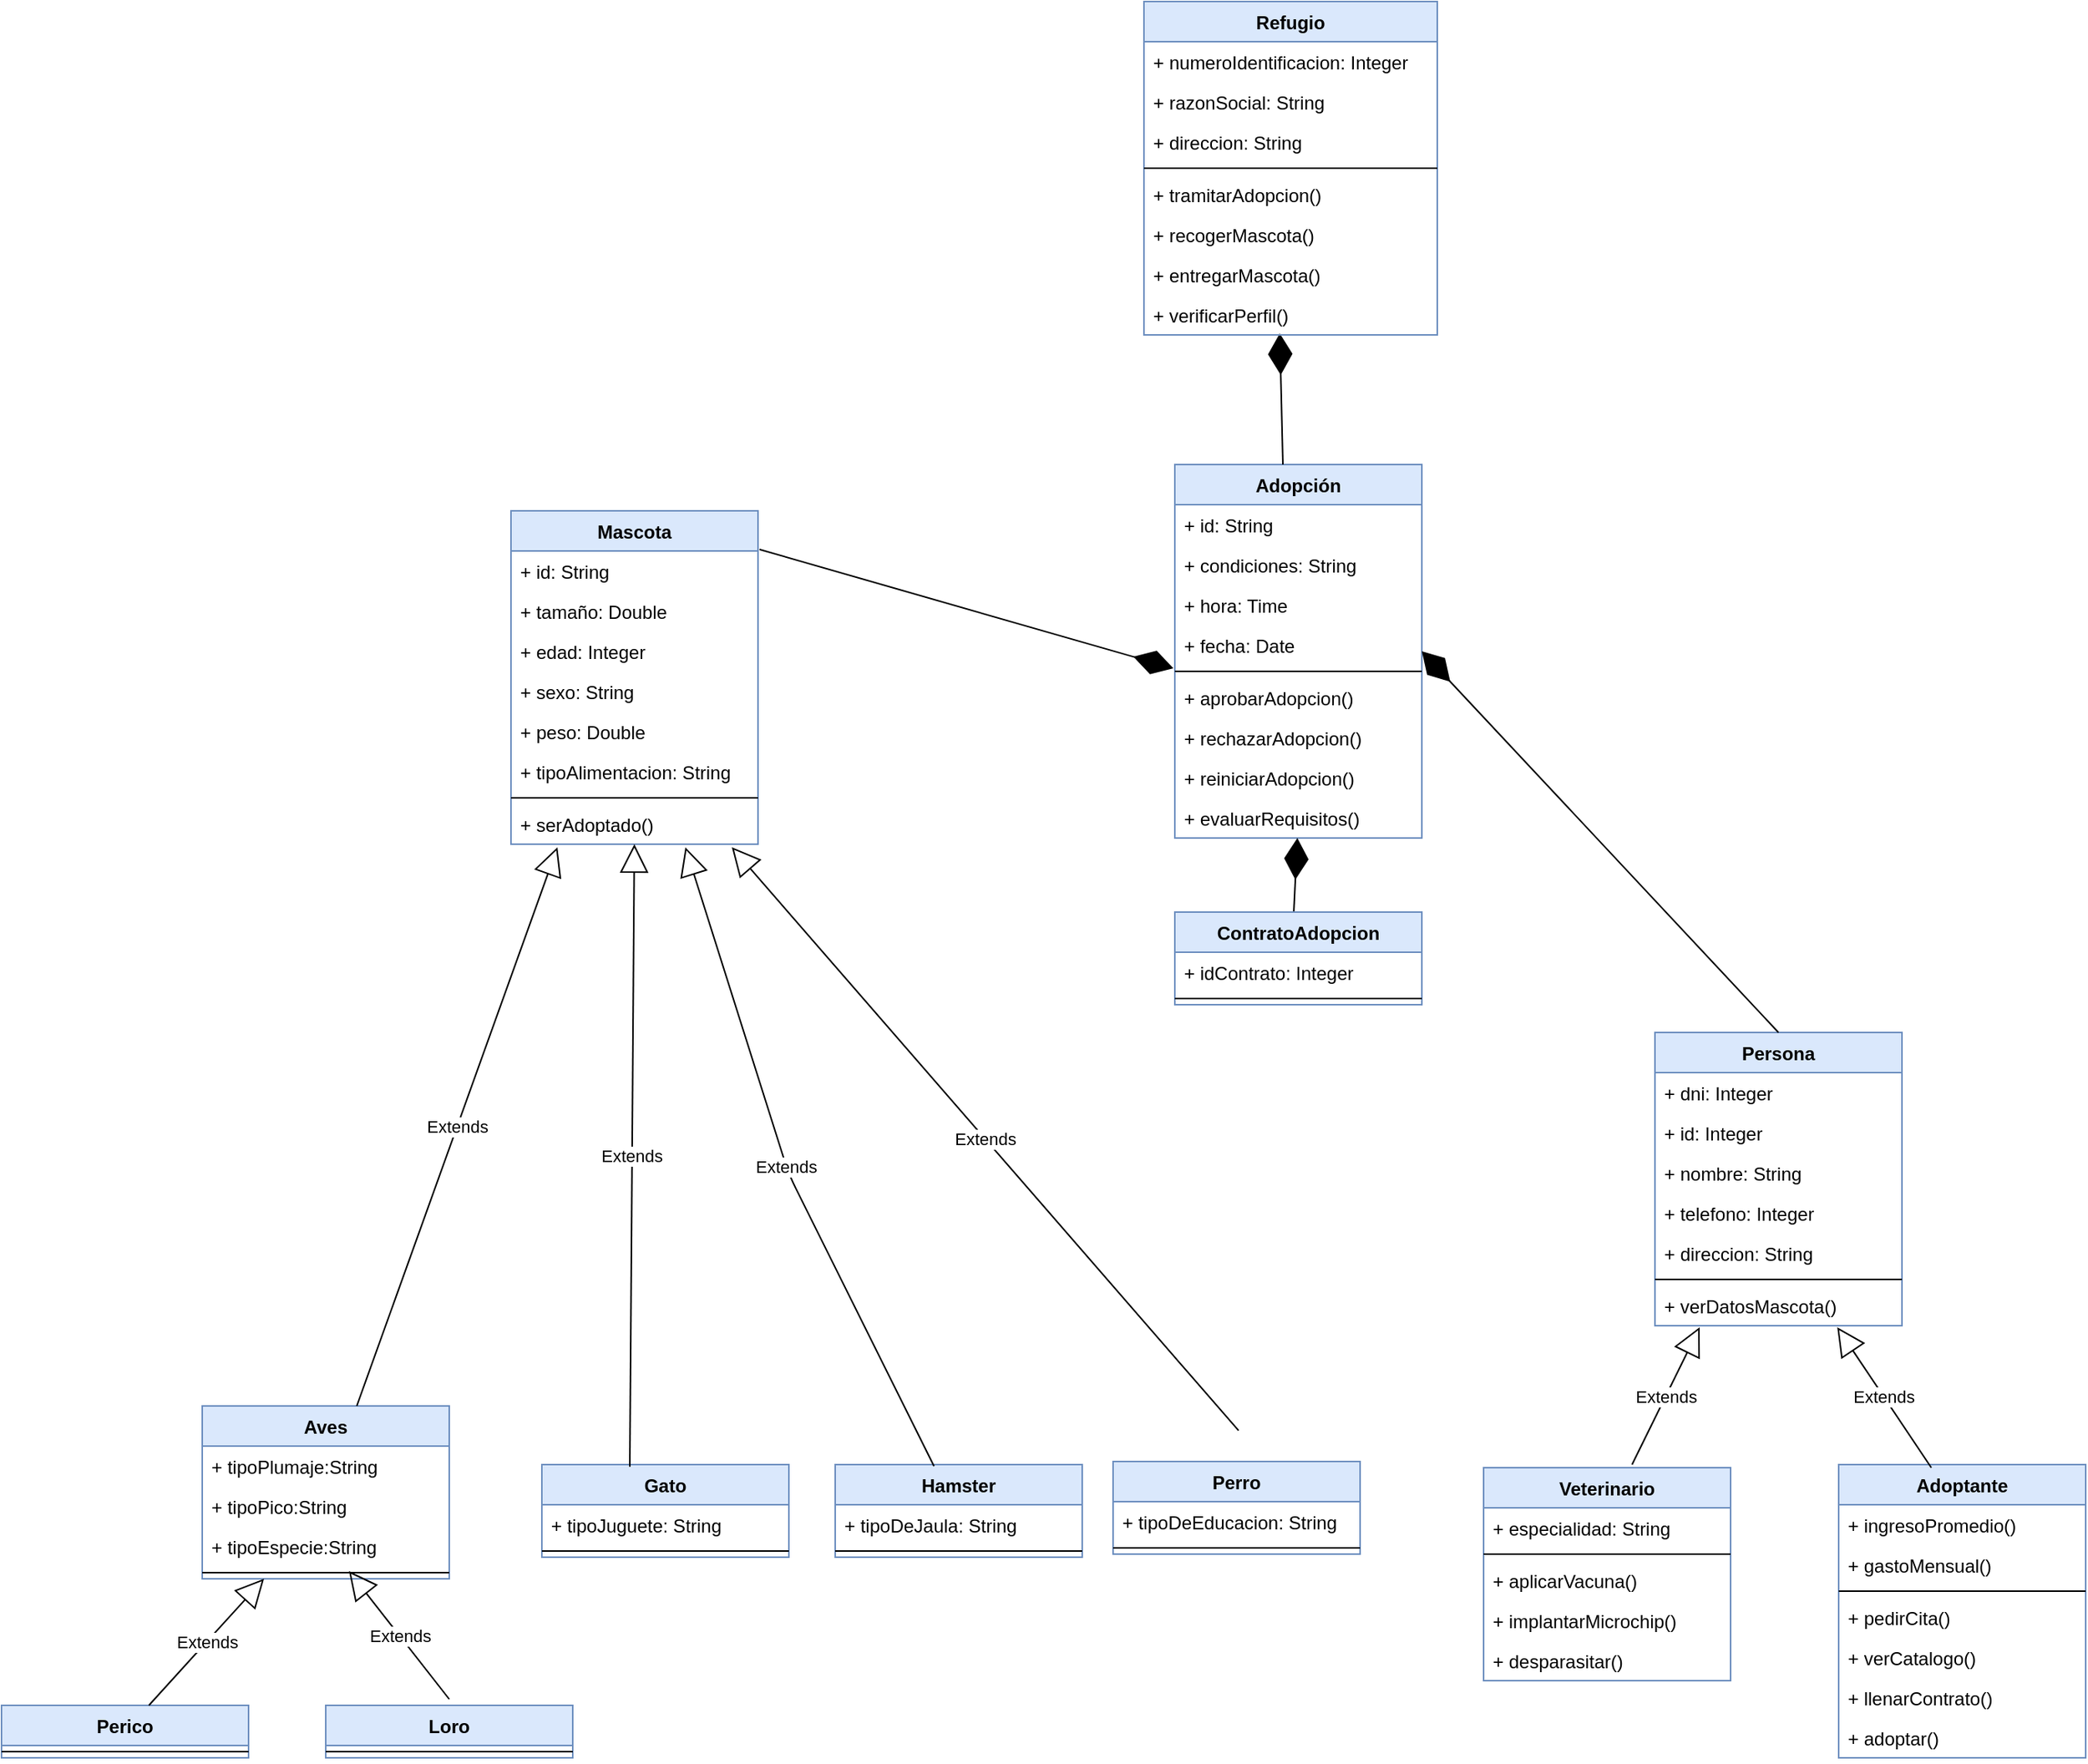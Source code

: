 <mxfile version="14.6.5" type="github">
  <diagram id="C5RBs43oDa-KdzZeNtuy" name="Page-1">
    <mxGraphModel dx="782" dy="1545" grid="1" gridSize="10" guides="1" tooltips="1" connect="1" arrows="1" fold="1" page="1" pageScale="1" pageWidth="827" pageHeight="1169" math="0" shadow="0">
      <root>
        <mxCell id="WIyWlLk6GJQsqaUBKTNV-0" />
        <mxCell id="WIyWlLk6GJQsqaUBKTNV-1" parent="WIyWlLk6GJQsqaUBKTNV-0" />
        <mxCell id="YfHLVodt3f4E6ayQyfSz-4" value="Mascota" style="swimlane;fontStyle=1;align=center;verticalAlign=top;childLayout=stackLayout;horizontal=1;startSize=26;horizontalStack=0;resizeParent=1;resizeParentMax=0;resizeLast=0;collapsible=1;marginBottom=0;fillColor=#dae8fc;strokeColor=#6c8ebf;" vertex="1" parent="WIyWlLk6GJQsqaUBKTNV-1">
          <mxGeometry x="340" y="-410" width="160" height="216" as="geometry" />
        </mxCell>
        <mxCell id="YfHLVodt3f4E6ayQyfSz-5" value="+ id: String" style="text;strokeColor=none;fillColor=none;align=left;verticalAlign=top;spacingLeft=4;spacingRight=4;overflow=hidden;rotatable=0;points=[[0,0.5],[1,0.5]];portConstraint=eastwest;" vertex="1" parent="YfHLVodt3f4E6ayQyfSz-4">
          <mxGeometry y="26" width="160" height="26" as="geometry" />
        </mxCell>
        <mxCell id="YfHLVodt3f4E6ayQyfSz-75" value="+ tamaño: Double" style="text;strokeColor=none;fillColor=none;align=left;verticalAlign=top;spacingLeft=4;spacingRight=4;overflow=hidden;rotatable=0;points=[[0,0.5],[1,0.5]];portConstraint=eastwest;" vertex="1" parent="YfHLVodt3f4E6ayQyfSz-4">
          <mxGeometry y="52" width="160" height="26" as="geometry" />
        </mxCell>
        <mxCell id="YfHLVodt3f4E6ayQyfSz-76" value="+ edad: Integer" style="text;strokeColor=none;fillColor=none;align=left;verticalAlign=top;spacingLeft=4;spacingRight=4;overflow=hidden;rotatable=0;points=[[0,0.5],[1,0.5]];portConstraint=eastwest;" vertex="1" parent="YfHLVodt3f4E6ayQyfSz-4">
          <mxGeometry y="78" width="160" height="26" as="geometry" />
        </mxCell>
        <mxCell id="YfHLVodt3f4E6ayQyfSz-77" value="+ sexo: String" style="text;strokeColor=none;fillColor=none;align=left;verticalAlign=top;spacingLeft=4;spacingRight=4;overflow=hidden;rotatable=0;points=[[0,0.5],[1,0.5]];portConstraint=eastwest;" vertex="1" parent="YfHLVodt3f4E6ayQyfSz-4">
          <mxGeometry y="104" width="160" height="26" as="geometry" />
        </mxCell>
        <mxCell id="YfHLVodt3f4E6ayQyfSz-78" value="+ peso: Double" style="text;strokeColor=none;fillColor=none;align=left;verticalAlign=top;spacingLeft=4;spacingRight=4;overflow=hidden;rotatable=0;points=[[0,0.5],[1,0.5]];portConstraint=eastwest;" vertex="1" parent="YfHLVodt3f4E6ayQyfSz-4">
          <mxGeometry y="130" width="160" height="26" as="geometry" />
        </mxCell>
        <mxCell id="YfHLVodt3f4E6ayQyfSz-106" value="+ tipoAlimentacion: String" style="text;strokeColor=none;fillColor=none;align=left;verticalAlign=top;spacingLeft=4;spacingRight=4;overflow=hidden;rotatable=0;points=[[0,0.5],[1,0.5]];portConstraint=eastwest;" vertex="1" parent="YfHLVodt3f4E6ayQyfSz-4">
          <mxGeometry y="156" width="160" height="26" as="geometry" />
        </mxCell>
        <mxCell id="YfHLVodt3f4E6ayQyfSz-6" value="" style="line;strokeWidth=1;fillColor=none;align=left;verticalAlign=middle;spacingTop=-1;spacingLeft=3;spacingRight=3;rotatable=0;labelPosition=right;points=[];portConstraint=eastwest;" vertex="1" parent="YfHLVodt3f4E6ayQyfSz-4">
          <mxGeometry y="182" width="160" height="8" as="geometry" />
        </mxCell>
        <mxCell id="YfHLVodt3f4E6ayQyfSz-7" value="+ serAdoptado()" style="text;strokeColor=none;fillColor=none;align=left;verticalAlign=top;spacingLeft=4;spacingRight=4;overflow=hidden;rotatable=0;points=[[0,0.5],[1,0.5]];portConstraint=eastwest;" vertex="1" parent="YfHLVodt3f4E6ayQyfSz-4">
          <mxGeometry y="190" width="160" height="26" as="geometry" />
        </mxCell>
        <mxCell id="YfHLVodt3f4E6ayQyfSz-8" value="Perico" style="swimlane;fontStyle=1;align=center;verticalAlign=top;childLayout=stackLayout;horizontal=1;startSize=26;horizontalStack=0;resizeParent=1;resizeParentMax=0;resizeLast=0;collapsible=1;marginBottom=0;fillColor=#dae8fc;strokeColor=#6c8ebf;" vertex="1" parent="WIyWlLk6GJQsqaUBKTNV-1">
          <mxGeometry x="10" y="364" width="160" height="34" as="geometry" />
        </mxCell>
        <mxCell id="YfHLVodt3f4E6ayQyfSz-10" value="" style="line;strokeWidth=1;fillColor=none;align=left;verticalAlign=middle;spacingTop=-1;spacingLeft=3;spacingRight=3;rotatable=0;labelPosition=right;points=[];portConstraint=eastwest;" vertex="1" parent="YfHLVodt3f4E6ayQyfSz-8">
          <mxGeometry y="26" width="160" height="8" as="geometry" />
        </mxCell>
        <mxCell id="YfHLVodt3f4E6ayQyfSz-12" value="Loro" style="swimlane;fontStyle=1;align=center;verticalAlign=top;childLayout=stackLayout;horizontal=1;startSize=26;horizontalStack=0;resizeParent=1;resizeParentMax=0;resizeLast=0;collapsible=1;marginBottom=0;fillColor=#dae8fc;strokeColor=#6c8ebf;" vertex="1" parent="WIyWlLk6GJQsqaUBKTNV-1">
          <mxGeometry x="220" y="364" width="160" height="34" as="geometry" />
        </mxCell>
        <mxCell id="YfHLVodt3f4E6ayQyfSz-14" value="" style="line;strokeWidth=1;fillColor=none;align=left;verticalAlign=middle;spacingTop=-1;spacingLeft=3;spacingRight=3;rotatable=0;labelPosition=right;points=[];portConstraint=eastwest;" vertex="1" parent="YfHLVodt3f4E6ayQyfSz-12">
          <mxGeometry y="26" width="160" height="8" as="geometry" />
        </mxCell>
        <mxCell id="YfHLVodt3f4E6ayQyfSz-16" value="Gato" style="swimlane;fontStyle=1;align=center;verticalAlign=top;childLayout=stackLayout;horizontal=1;startSize=26;horizontalStack=0;resizeParent=1;resizeParentMax=0;resizeLast=0;collapsible=1;marginBottom=0;fillColor=#dae8fc;strokeColor=#6c8ebf;" vertex="1" parent="WIyWlLk6GJQsqaUBKTNV-1">
          <mxGeometry x="360" y="208" width="160" height="60" as="geometry" />
        </mxCell>
        <mxCell id="YfHLVodt3f4E6ayQyfSz-17" value="+ tipoJuguete: String" style="text;strokeColor=none;fillColor=none;align=left;verticalAlign=top;spacingLeft=4;spacingRight=4;overflow=hidden;rotatable=0;points=[[0,0.5],[1,0.5]];portConstraint=eastwest;" vertex="1" parent="YfHLVodt3f4E6ayQyfSz-16">
          <mxGeometry y="26" width="160" height="26" as="geometry" />
        </mxCell>
        <mxCell id="YfHLVodt3f4E6ayQyfSz-18" value="" style="line;strokeWidth=1;fillColor=none;align=left;verticalAlign=middle;spacingTop=-1;spacingLeft=3;spacingRight=3;rotatable=0;labelPosition=right;points=[];portConstraint=eastwest;" vertex="1" parent="YfHLVodt3f4E6ayQyfSz-16">
          <mxGeometry y="52" width="160" height="8" as="geometry" />
        </mxCell>
        <mxCell id="YfHLVodt3f4E6ayQyfSz-20" value="Hamster" style="swimlane;fontStyle=1;align=center;verticalAlign=top;childLayout=stackLayout;horizontal=1;startSize=26;horizontalStack=0;resizeParent=1;resizeParentMax=0;resizeLast=0;collapsible=1;marginBottom=0;fillColor=#dae8fc;strokeColor=#6c8ebf;" vertex="1" parent="WIyWlLk6GJQsqaUBKTNV-1">
          <mxGeometry x="550" y="208" width="160" height="60" as="geometry" />
        </mxCell>
        <mxCell id="YfHLVodt3f4E6ayQyfSz-21" value="+ tipoDeJaula: String&#xa;" style="text;strokeColor=none;fillColor=none;align=left;verticalAlign=top;spacingLeft=4;spacingRight=4;overflow=hidden;rotatable=0;points=[[0,0.5],[1,0.5]];portConstraint=eastwest;" vertex="1" parent="YfHLVodt3f4E6ayQyfSz-20">
          <mxGeometry y="26" width="160" height="26" as="geometry" />
        </mxCell>
        <mxCell id="YfHLVodt3f4E6ayQyfSz-22" value="" style="line;strokeWidth=1;fillColor=none;align=left;verticalAlign=middle;spacingTop=-1;spacingLeft=3;spacingRight=3;rotatable=0;labelPosition=right;points=[];portConstraint=eastwest;" vertex="1" parent="YfHLVodt3f4E6ayQyfSz-20">
          <mxGeometry y="52" width="160" height="8" as="geometry" />
        </mxCell>
        <mxCell id="YfHLVodt3f4E6ayQyfSz-24" value="Perro" style="swimlane;fontStyle=1;align=center;verticalAlign=top;childLayout=stackLayout;horizontal=1;startSize=26;horizontalStack=0;resizeParent=1;resizeParentMax=0;resizeLast=0;collapsible=1;marginBottom=0;fillColor=#dae8fc;strokeColor=#6c8ebf;" vertex="1" parent="WIyWlLk6GJQsqaUBKTNV-1">
          <mxGeometry x="730" y="206" width="160" height="60" as="geometry" />
        </mxCell>
        <mxCell id="YfHLVodt3f4E6ayQyfSz-25" value="+ tipoDeEducacion: String" style="text;strokeColor=none;fillColor=none;align=left;verticalAlign=top;spacingLeft=4;spacingRight=4;overflow=hidden;rotatable=0;points=[[0,0.5],[1,0.5]];portConstraint=eastwest;" vertex="1" parent="YfHLVodt3f4E6ayQyfSz-24">
          <mxGeometry y="26" width="160" height="26" as="geometry" />
        </mxCell>
        <mxCell id="YfHLVodt3f4E6ayQyfSz-26" value="" style="line;strokeWidth=1;fillColor=none;align=left;verticalAlign=middle;spacingTop=-1;spacingLeft=3;spacingRight=3;rotatable=0;labelPosition=right;points=[];portConstraint=eastwest;" vertex="1" parent="YfHLVodt3f4E6ayQyfSz-24">
          <mxGeometry y="52" width="160" height="8" as="geometry" />
        </mxCell>
        <mxCell id="YfHLVodt3f4E6ayQyfSz-30" value="Extends" style="endArrow=block;endSize=16;endFill=0;html=1;exitX=0.356;exitY=0.023;exitDx=0;exitDy=0;exitPerimeter=0;" edge="1" parent="WIyWlLk6GJQsqaUBKTNV-1" source="YfHLVodt3f4E6ayQyfSz-16" target="YfHLVodt3f4E6ayQyfSz-7">
          <mxGeometry width="160" relative="1" as="geometry">
            <mxPoint x="414" y="200" as="sourcePoint" />
            <mxPoint x="392.96" y="-165.01" as="targetPoint" />
          </mxGeometry>
        </mxCell>
        <mxCell id="YfHLVodt3f4E6ayQyfSz-31" value="Extends" style="endArrow=block;endSize=16;endFill=0;html=1;exitX=0.4;exitY=0.017;exitDx=0;exitDy=0;exitPerimeter=0;entryX=0.706;entryY=1.077;entryDx=0;entryDy=0;entryPerimeter=0;" edge="1" parent="WIyWlLk6GJQsqaUBKTNV-1" source="YfHLVodt3f4E6ayQyfSz-20" target="YfHLVodt3f4E6ayQyfSz-7">
          <mxGeometry width="160" relative="1" as="geometry">
            <mxPoint x="592.6" y="191.998" as="sourcePoint" />
            <mxPoint x="440" y="-140" as="targetPoint" />
            <Array as="points">
              <mxPoint x="520" y="20" />
            </Array>
          </mxGeometry>
        </mxCell>
        <mxCell id="YfHLVodt3f4E6ayQyfSz-32" value="Extends" style="endArrow=block;endSize=16;endFill=0;html=1;exitX=0.356;exitY=0.023;exitDx=0;exitDy=0;exitPerimeter=0;entryX=0.894;entryY=1.077;entryDx=0;entryDy=0;entryPerimeter=0;" edge="1" parent="WIyWlLk6GJQsqaUBKTNV-1" target="YfHLVodt3f4E6ayQyfSz-7">
          <mxGeometry width="160" relative="1" as="geometry">
            <mxPoint x="811.3" y="185.978" as="sourcePoint" />
            <mxPoint x="491.04" y="-165.998" as="targetPoint" />
          </mxGeometry>
        </mxCell>
        <mxCell id="YfHLVodt3f4E6ayQyfSz-33" value="Persona" style="swimlane;fontStyle=1;align=center;verticalAlign=top;childLayout=stackLayout;horizontal=1;startSize=26;horizontalStack=0;resizeParent=1;resizeParentMax=0;resizeLast=0;collapsible=1;marginBottom=0;fillColor=#dae8fc;strokeColor=#6c8ebf;" vertex="1" parent="WIyWlLk6GJQsqaUBKTNV-1">
          <mxGeometry x="1081" y="-72" width="160" height="190" as="geometry" />
        </mxCell>
        <mxCell id="YfHLVodt3f4E6ayQyfSz-34" value="+ dni: Integer" style="text;strokeColor=none;fillColor=none;align=left;verticalAlign=top;spacingLeft=4;spacingRight=4;overflow=hidden;rotatable=0;points=[[0,0.5],[1,0.5]];portConstraint=eastwest;" vertex="1" parent="YfHLVodt3f4E6ayQyfSz-33">
          <mxGeometry y="26" width="160" height="26" as="geometry" />
        </mxCell>
        <mxCell id="YfHLVodt3f4E6ayQyfSz-82" value="+ id: Integer" style="text;strokeColor=none;fillColor=none;align=left;verticalAlign=top;spacingLeft=4;spacingRight=4;overflow=hidden;rotatable=0;points=[[0,0.5],[1,0.5]];portConstraint=eastwest;" vertex="1" parent="YfHLVodt3f4E6ayQyfSz-33">
          <mxGeometry y="52" width="160" height="26" as="geometry" />
        </mxCell>
        <mxCell id="YfHLVodt3f4E6ayQyfSz-83" value="+ nombre: String" style="text;strokeColor=none;fillColor=none;align=left;verticalAlign=top;spacingLeft=4;spacingRight=4;overflow=hidden;rotatable=0;points=[[0,0.5],[1,0.5]];portConstraint=eastwest;" vertex="1" parent="YfHLVodt3f4E6ayQyfSz-33">
          <mxGeometry y="78" width="160" height="26" as="geometry" />
        </mxCell>
        <mxCell id="YfHLVodt3f4E6ayQyfSz-84" value="+ telefono: Integer" style="text;strokeColor=none;fillColor=none;align=left;verticalAlign=top;spacingLeft=4;spacingRight=4;overflow=hidden;rotatable=0;points=[[0,0.5],[1,0.5]];portConstraint=eastwest;" vertex="1" parent="YfHLVodt3f4E6ayQyfSz-33">
          <mxGeometry y="104" width="160" height="26" as="geometry" />
        </mxCell>
        <mxCell id="YfHLVodt3f4E6ayQyfSz-85" value="+ direccion: String" style="text;strokeColor=none;fillColor=none;align=left;verticalAlign=top;spacingLeft=4;spacingRight=4;overflow=hidden;rotatable=0;points=[[0,0.5],[1,0.5]];portConstraint=eastwest;" vertex="1" parent="YfHLVodt3f4E6ayQyfSz-33">
          <mxGeometry y="130" width="160" height="26" as="geometry" />
        </mxCell>
        <mxCell id="YfHLVodt3f4E6ayQyfSz-35" value="" style="line;strokeWidth=1;fillColor=none;align=left;verticalAlign=middle;spacingTop=-1;spacingLeft=3;spacingRight=3;rotatable=0;labelPosition=right;points=[];portConstraint=eastwest;" vertex="1" parent="YfHLVodt3f4E6ayQyfSz-33">
          <mxGeometry y="156" width="160" height="8" as="geometry" />
        </mxCell>
        <mxCell id="YfHLVodt3f4E6ayQyfSz-36" value="+ verDatosMascota()" style="text;strokeColor=none;fillColor=none;align=left;verticalAlign=top;spacingLeft=4;spacingRight=4;overflow=hidden;rotatable=0;points=[[0,0.5],[1,0.5]];portConstraint=eastwest;" vertex="1" parent="YfHLVodt3f4E6ayQyfSz-33">
          <mxGeometry y="164" width="160" height="26" as="geometry" />
        </mxCell>
        <mxCell id="YfHLVodt3f4E6ayQyfSz-37" value="Veterinario" style="swimlane;fontStyle=1;align=center;verticalAlign=top;childLayout=stackLayout;horizontal=1;startSize=26;horizontalStack=0;resizeParent=1;resizeParentMax=0;resizeLast=0;collapsible=1;marginBottom=0;fillColor=#dae8fc;strokeColor=#6c8ebf;" vertex="1" parent="WIyWlLk6GJQsqaUBKTNV-1">
          <mxGeometry x="970" y="210" width="160" height="138" as="geometry" />
        </mxCell>
        <mxCell id="YfHLVodt3f4E6ayQyfSz-38" value="+ especialidad: String" style="text;strokeColor=none;fillColor=none;align=left;verticalAlign=top;spacingLeft=4;spacingRight=4;overflow=hidden;rotatable=0;points=[[0,0.5],[1,0.5]];portConstraint=eastwest;" vertex="1" parent="YfHLVodt3f4E6ayQyfSz-37">
          <mxGeometry y="26" width="160" height="26" as="geometry" />
        </mxCell>
        <mxCell id="YfHLVodt3f4E6ayQyfSz-39" value="" style="line;strokeWidth=1;fillColor=none;align=left;verticalAlign=middle;spacingTop=-1;spacingLeft=3;spacingRight=3;rotatable=0;labelPosition=right;points=[];portConstraint=eastwest;" vertex="1" parent="YfHLVodt3f4E6ayQyfSz-37">
          <mxGeometry y="52" width="160" height="8" as="geometry" />
        </mxCell>
        <mxCell id="YfHLVodt3f4E6ayQyfSz-97" value="+ aplicarVacuna()" style="text;strokeColor=none;fillColor=none;align=left;verticalAlign=top;spacingLeft=4;spacingRight=4;overflow=hidden;rotatable=0;points=[[0,0.5],[1,0.5]];portConstraint=eastwest;" vertex="1" parent="YfHLVodt3f4E6ayQyfSz-37">
          <mxGeometry y="60" width="160" height="26" as="geometry" />
        </mxCell>
        <mxCell id="YfHLVodt3f4E6ayQyfSz-109" value="+ implantarMicrochip()" style="text;strokeColor=none;fillColor=none;align=left;verticalAlign=top;spacingLeft=4;spacingRight=4;overflow=hidden;rotatable=0;points=[[0,0.5],[1,0.5]];portConstraint=eastwest;" vertex="1" parent="YfHLVodt3f4E6ayQyfSz-37">
          <mxGeometry y="86" width="160" height="26" as="geometry" />
        </mxCell>
        <mxCell id="YfHLVodt3f4E6ayQyfSz-40" value="+ desparasitar()" style="text;strokeColor=none;fillColor=none;align=left;verticalAlign=top;spacingLeft=4;spacingRight=4;overflow=hidden;rotatable=0;points=[[0,0.5],[1,0.5]];portConstraint=eastwest;" vertex="1" parent="YfHLVodt3f4E6ayQyfSz-37">
          <mxGeometry y="112" width="160" height="26" as="geometry" />
        </mxCell>
        <mxCell id="YfHLVodt3f4E6ayQyfSz-41" value="Adoptante" style="swimlane;fontStyle=1;align=center;verticalAlign=top;childLayout=stackLayout;horizontal=1;startSize=26;horizontalStack=0;resizeParent=1;resizeParentMax=0;resizeLast=0;collapsible=1;marginBottom=0;fillColor=#dae8fc;strokeColor=#6c8ebf;" vertex="1" parent="WIyWlLk6GJQsqaUBKTNV-1">
          <mxGeometry x="1200" y="208" width="160" height="190" as="geometry" />
        </mxCell>
        <mxCell id="YfHLVodt3f4E6ayQyfSz-42" value="+ ingresoPromedio()" style="text;strokeColor=none;fillColor=none;align=left;verticalAlign=top;spacingLeft=4;spacingRight=4;overflow=hidden;rotatable=0;points=[[0,0.5],[1,0.5]];portConstraint=eastwest;" vertex="1" parent="YfHLVodt3f4E6ayQyfSz-41">
          <mxGeometry y="26" width="160" height="26" as="geometry" />
        </mxCell>
        <mxCell id="YfHLVodt3f4E6ayQyfSz-96" value="+ gastoMensual()" style="text;strokeColor=none;fillColor=none;align=left;verticalAlign=top;spacingLeft=4;spacingRight=4;overflow=hidden;rotatable=0;points=[[0,0.5],[1,0.5]];portConstraint=eastwest;" vertex="1" parent="YfHLVodt3f4E6ayQyfSz-41">
          <mxGeometry y="52" width="160" height="26" as="geometry" />
        </mxCell>
        <mxCell id="YfHLVodt3f4E6ayQyfSz-43" value="" style="line;strokeWidth=1;fillColor=none;align=left;verticalAlign=middle;spacingTop=-1;spacingLeft=3;spacingRight=3;rotatable=0;labelPosition=right;points=[];portConstraint=eastwest;" vertex="1" parent="YfHLVodt3f4E6ayQyfSz-41">
          <mxGeometry y="78" width="160" height="8" as="geometry" />
        </mxCell>
        <mxCell id="YfHLVodt3f4E6ayQyfSz-44" value="+ pedirCita()" style="text;strokeColor=none;fillColor=none;align=left;verticalAlign=top;spacingLeft=4;spacingRight=4;overflow=hidden;rotatable=0;points=[[0,0.5],[1,0.5]];portConstraint=eastwest;" vertex="1" parent="YfHLVodt3f4E6ayQyfSz-41">
          <mxGeometry y="86" width="160" height="26" as="geometry" />
        </mxCell>
        <mxCell id="YfHLVodt3f4E6ayQyfSz-88" value="+ verCatalogo()" style="text;strokeColor=none;fillColor=none;align=left;verticalAlign=top;spacingLeft=4;spacingRight=4;overflow=hidden;rotatable=0;points=[[0,0.5],[1,0.5]];portConstraint=eastwest;" vertex="1" parent="YfHLVodt3f4E6ayQyfSz-41">
          <mxGeometry y="112" width="160" height="26" as="geometry" />
        </mxCell>
        <mxCell id="YfHLVodt3f4E6ayQyfSz-89" value="+ llenarContrato()" style="text;strokeColor=none;fillColor=none;align=left;verticalAlign=top;spacingLeft=4;spacingRight=4;overflow=hidden;rotatable=0;points=[[0,0.5],[1,0.5]];portConstraint=eastwest;" vertex="1" parent="YfHLVodt3f4E6ayQyfSz-41">
          <mxGeometry y="138" width="160" height="26" as="geometry" />
        </mxCell>
        <mxCell id="YfHLVodt3f4E6ayQyfSz-90" value="+ adoptar()" style="text;strokeColor=none;fillColor=none;align=left;verticalAlign=top;spacingLeft=4;spacingRight=4;overflow=hidden;rotatable=0;points=[[0,0.5],[1,0.5]];portConstraint=eastwest;" vertex="1" parent="YfHLVodt3f4E6ayQyfSz-41">
          <mxGeometry y="164" width="160" height="26" as="geometry" />
        </mxCell>
        <mxCell id="YfHLVodt3f4E6ayQyfSz-45" value="Extends" style="endArrow=block;endSize=16;endFill=0;html=1;exitX=0.356;exitY=0.023;exitDx=0;exitDy=0;exitPerimeter=0;entryX=0.181;entryY=1.038;entryDx=0;entryDy=0;entryPerimeter=0;" edge="1" parent="WIyWlLk6GJQsqaUBKTNV-1" target="YfHLVodt3f4E6ayQyfSz-36">
          <mxGeometry width="160" relative="1" as="geometry">
            <mxPoint x="1066.15" y="207.978" as="sourcePoint" />
            <mxPoint x="1090" y="130" as="targetPoint" />
          </mxGeometry>
        </mxCell>
        <mxCell id="YfHLVodt3f4E6ayQyfSz-46" value="Extends" style="endArrow=block;endSize=16;endFill=0;html=1;exitX=0.356;exitY=0.023;exitDx=0;exitDy=0;exitPerimeter=0;entryX=0.738;entryY=1.038;entryDx=0;entryDy=0;entryPerimeter=0;" edge="1" parent="WIyWlLk6GJQsqaUBKTNV-1" target="YfHLVodt3f4E6ayQyfSz-36">
          <mxGeometry width="160" relative="1" as="geometry">
            <mxPoint x="1260.0" y="209.998" as="sourcePoint" />
            <mxPoint x="1283.85" y="132.02" as="targetPoint" />
          </mxGeometry>
        </mxCell>
        <mxCell id="YfHLVodt3f4E6ayQyfSz-47" value="Adopción" style="swimlane;fontStyle=1;align=center;verticalAlign=top;childLayout=stackLayout;horizontal=1;startSize=26;horizontalStack=0;resizeParent=1;resizeParentMax=0;resizeLast=0;collapsible=1;marginBottom=0;fillColor=#dae8fc;strokeColor=#6c8ebf;" vertex="1" parent="WIyWlLk6GJQsqaUBKTNV-1">
          <mxGeometry x="770" y="-440" width="160" height="242" as="geometry" />
        </mxCell>
        <mxCell id="YfHLVodt3f4E6ayQyfSz-62" value="" style="endArrow=diamondThin;endFill=1;endSize=24;html=1;entryX=0.463;entryY=0.962;entryDx=0;entryDy=0;entryPerimeter=0;" edge="1" parent="YfHLVodt3f4E6ayQyfSz-47" target="YfHLVodt3f4E6ayQyfSz-67">
          <mxGeometry width="160" relative="1" as="geometry">
            <mxPoint x="70" as="sourcePoint" />
            <mxPoint x="75" y="-120" as="targetPoint" />
          </mxGeometry>
        </mxCell>
        <mxCell id="YfHLVodt3f4E6ayQyfSz-52" value="+ id: String" style="text;strokeColor=none;fillColor=none;align=left;verticalAlign=top;spacingLeft=4;spacingRight=4;overflow=hidden;rotatable=0;points=[[0,0.5],[1,0.5]];portConstraint=eastwest;" vertex="1" parent="YfHLVodt3f4E6ayQyfSz-47">
          <mxGeometry y="26" width="160" height="26" as="geometry" />
        </mxCell>
        <mxCell id="YfHLVodt3f4E6ayQyfSz-73" value="+ condiciones: String" style="text;strokeColor=none;fillColor=none;align=left;verticalAlign=top;spacingLeft=4;spacingRight=4;overflow=hidden;rotatable=0;points=[[0,0.5],[1,0.5]];portConstraint=eastwest;" vertex="1" parent="YfHLVodt3f4E6ayQyfSz-47">
          <mxGeometry y="52" width="160" height="26" as="geometry" />
        </mxCell>
        <mxCell id="YfHLVodt3f4E6ayQyfSz-72" value="+ hora: Time" style="text;strokeColor=none;fillColor=none;align=left;verticalAlign=top;spacingLeft=4;spacingRight=4;overflow=hidden;rotatable=0;points=[[0,0.5],[1,0.5]];portConstraint=eastwest;" vertex="1" parent="YfHLVodt3f4E6ayQyfSz-47">
          <mxGeometry y="78" width="160" height="26" as="geometry" />
        </mxCell>
        <mxCell id="YfHLVodt3f4E6ayQyfSz-71" value="+ fecha: Date" style="text;strokeColor=none;fillColor=none;align=left;verticalAlign=top;spacingLeft=4;spacingRight=4;overflow=hidden;rotatable=0;points=[[0,0.5],[1,0.5]];portConstraint=eastwest;" vertex="1" parent="YfHLVodt3f4E6ayQyfSz-47">
          <mxGeometry y="104" width="160" height="26" as="geometry" />
        </mxCell>
        <mxCell id="YfHLVodt3f4E6ayQyfSz-49" value="" style="line;strokeWidth=1;fillColor=none;align=left;verticalAlign=middle;spacingTop=-1;spacingLeft=3;spacingRight=3;rotatable=0;labelPosition=right;points=[];portConstraint=eastwest;" vertex="1" parent="YfHLVodt3f4E6ayQyfSz-47">
          <mxGeometry y="130" width="160" height="8" as="geometry" />
        </mxCell>
        <mxCell id="YfHLVodt3f4E6ayQyfSz-50" value="+ aprobarAdopcion()" style="text;strokeColor=none;fillColor=none;align=left;verticalAlign=top;spacingLeft=4;spacingRight=4;overflow=hidden;rotatable=0;points=[[0,0.5],[1,0.5]];portConstraint=eastwest;" vertex="1" parent="YfHLVodt3f4E6ayQyfSz-47">
          <mxGeometry y="138" width="160" height="26" as="geometry" />
        </mxCell>
        <mxCell id="YfHLVodt3f4E6ayQyfSz-68" value="+ rechazarAdopcion()" style="text;strokeColor=none;fillColor=none;align=left;verticalAlign=top;spacingLeft=4;spacingRight=4;overflow=hidden;rotatable=0;points=[[0,0.5],[1,0.5]];portConstraint=eastwest;" vertex="1" parent="YfHLVodt3f4E6ayQyfSz-47">
          <mxGeometry y="164" width="160" height="26" as="geometry" />
        </mxCell>
        <mxCell id="YfHLVodt3f4E6ayQyfSz-69" value="+ reiniciarAdopcion()" style="text;strokeColor=none;fillColor=none;align=left;verticalAlign=top;spacingLeft=4;spacingRight=4;overflow=hidden;rotatable=0;points=[[0,0.5],[1,0.5]];portConstraint=eastwest;" vertex="1" parent="YfHLVodt3f4E6ayQyfSz-47">
          <mxGeometry y="190" width="160" height="26" as="geometry" />
        </mxCell>
        <mxCell id="YfHLVodt3f4E6ayQyfSz-70" value="+ evaluarRequisitos()" style="text;strokeColor=none;fillColor=none;align=left;verticalAlign=top;spacingLeft=4;spacingRight=4;overflow=hidden;rotatable=0;points=[[0,0.5],[1,0.5]];portConstraint=eastwest;" vertex="1" parent="YfHLVodt3f4E6ayQyfSz-47">
          <mxGeometry y="216" width="160" height="26" as="geometry" />
        </mxCell>
        <mxCell id="YfHLVodt3f4E6ayQyfSz-55" value="Refugio" style="swimlane;fontStyle=1;align=center;verticalAlign=top;childLayout=stackLayout;horizontal=1;startSize=26;horizontalStack=0;resizeParent=1;resizeParentMax=0;resizeLast=0;collapsible=1;marginBottom=0;fillColor=#dae8fc;strokeColor=#6c8ebf;" vertex="1" parent="WIyWlLk6GJQsqaUBKTNV-1">
          <mxGeometry x="750" y="-740" width="190" height="216" as="geometry" />
        </mxCell>
        <mxCell id="YfHLVodt3f4E6ayQyfSz-63" value="+ numeroIdentificacion: Integer" style="text;strokeColor=none;fillColor=none;align=left;verticalAlign=top;spacingLeft=4;spacingRight=4;overflow=hidden;rotatable=0;points=[[0,0.5],[1,0.5]];portConstraint=eastwest;" vertex="1" parent="YfHLVodt3f4E6ayQyfSz-55">
          <mxGeometry y="26" width="190" height="26" as="geometry" />
        </mxCell>
        <mxCell id="YfHLVodt3f4E6ayQyfSz-56" value="+ razonSocial: String" style="text;strokeColor=none;fillColor=none;align=left;verticalAlign=top;spacingLeft=4;spacingRight=4;overflow=hidden;rotatable=0;points=[[0,0.5],[1,0.5]];portConstraint=eastwest;" vertex="1" parent="YfHLVodt3f4E6ayQyfSz-55">
          <mxGeometry y="52" width="190" height="26" as="geometry" />
        </mxCell>
        <mxCell id="YfHLVodt3f4E6ayQyfSz-64" value="+ direccion: String" style="text;strokeColor=none;fillColor=none;align=left;verticalAlign=top;spacingLeft=4;spacingRight=4;overflow=hidden;rotatable=0;points=[[0,0.5],[1,0.5]];portConstraint=eastwest;" vertex="1" parent="YfHLVodt3f4E6ayQyfSz-55">
          <mxGeometry y="78" width="190" height="26" as="geometry" />
        </mxCell>
        <mxCell id="YfHLVodt3f4E6ayQyfSz-57" value="" style="line;strokeWidth=1;fillColor=none;align=left;verticalAlign=middle;spacingTop=-1;spacingLeft=3;spacingRight=3;rotatable=0;labelPosition=right;points=[];portConstraint=eastwest;" vertex="1" parent="YfHLVodt3f4E6ayQyfSz-55">
          <mxGeometry y="104" width="190" height="8" as="geometry" />
        </mxCell>
        <mxCell id="YfHLVodt3f4E6ayQyfSz-58" value="+ tramitarAdopcion()" style="text;strokeColor=none;fillColor=none;align=left;verticalAlign=top;spacingLeft=4;spacingRight=4;overflow=hidden;rotatable=0;points=[[0,0.5],[1,0.5]];portConstraint=eastwest;" vertex="1" parent="YfHLVodt3f4E6ayQyfSz-55">
          <mxGeometry y="112" width="190" height="26" as="geometry" />
        </mxCell>
        <mxCell id="YfHLVodt3f4E6ayQyfSz-65" value="+ recogerMascota()" style="text;strokeColor=none;fillColor=none;align=left;verticalAlign=top;spacingLeft=4;spacingRight=4;overflow=hidden;rotatable=0;points=[[0,0.5],[1,0.5]];portConstraint=eastwest;" vertex="1" parent="YfHLVodt3f4E6ayQyfSz-55">
          <mxGeometry y="138" width="190" height="26" as="geometry" />
        </mxCell>
        <mxCell id="YfHLVodt3f4E6ayQyfSz-66" value="+ entregarMascota()" style="text;strokeColor=none;fillColor=none;align=left;verticalAlign=top;spacingLeft=4;spacingRight=4;overflow=hidden;rotatable=0;points=[[0,0.5],[1,0.5]];portConstraint=eastwest;" vertex="1" parent="YfHLVodt3f4E6ayQyfSz-55">
          <mxGeometry y="164" width="190" height="26" as="geometry" />
        </mxCell>
        <mxCell id="YfHLVodt3f4E6ayQyfSz-67" value="+ verificarPerfil()" style="text;strokeColor=none;fillColor=none;align=left;verticalAlign=top;spacingLeft=4;spacingRight=4;overflow=hidden;rotatable=0;points=[[0,0.5],[1,0.5]];portConstraint=eastwest;" vertex="1" parent="YfHLVodt3f4E6ayQyfSz-55">
          <mxGeometry y="190" width="190" height="26" as="geometry" />
        </mxCell>
        <mxCell id="YfHLVodt3f4E6ayQyfSz-59" value="" style="endArrow=diamondThin;endFill=1;endSize=24;html=1;entryX=-0.006;entryY=0.25;entryDx=0;entryDy=0;entryPerimeter=0;exitX=1.006;exitY=-0.038;exitDx=0;exitDy=0;exitPerimeter=0;" edge="1" parent="WIyWlLk6GJQsqaUBKTNV-1" source="YfHLVodt3f4E6ayQyfSz-5" target="YfHLVodt3f4E6ayQyfSz-49">
          <mxGeometry width="160" relative="1" as="geometry">
            <mxPoint x="500" y="70" as="sourcePoint" />
            <mxPoint x="760" y="-24" as="targetPoint" />
          </mxGeometry>
        </mxCell>
        <mxCell id="YfHLVodt3f4E6ayQyfSz-60" value="" style="endArrow=diamondThin;endFill=1;endSize=24;html=1;exitX=0.419;exitY=0;exitDx=0;exitDy=0;exitPerimeter=0;" edge="1" parent="WIyWlLk6GJQsqaUBKTNV-1" target="YfHLVodt3f4E6ayQyfSz-70">
          <mxGeometry width="160" relative="1" as="geometry">
            <mxPoint x="847.04" y="-150" as="sourcePoint" />
            <mxPoint x="845" y="-40" as="targetPoint" />
            <Array as="points" />
          </mxGeometry>
        </mxCell>
        <mxCell id="YfHLVodt3f4E6ayQyfSz-61" value="" style="endArrow=diamondThin;endFill=1;endSize=24;html=1;exitX=0.5;exitY=0;exitDx=0;exitDy=0;entryX=1;entryY=0.5;entryDx=0;entryDy=0;" edge="1" parent="WIyWlLk6GJQsqaUBKTNV-1" source="YfHLVodt3f4E6ayQyfSz-33" target="YfHLVodt3f4E6ayQyfSz-47">
          <mxGeometry width="160" relative="1" as="geometry">
            <mxPoint x="1120" y="10" as="sourcePoint" />
            <mxPoint x="1280" y="10" as="targetPoint" />
          </mxGeometry>
        </mxCell>
        <mxCell id="YfHLVodt3f4E6ayQyfSz-98" value="Aves" style="swimlane;fontStyle=1;align=center;verticalAlign=top;childLayout=stackLayout;horizontal=1;startSize=26;horizontalStack=0;resizeParent=1;resizeParentMax=0;resizeLast=0;collapsible=1;marginBottom=0;fillColor=#dae8fc;strokeColor=#6c8ebf;" vertex="1" parent="WIyWlLk6GJQsqaUBKTNV-1">
          <mxGeometry x="140" y="170" width="160" height="112" as="geometry" />
        </mxCell>
        <mxCell id="YfHLVodt3f4E6ayQyfSz-105" value="+ tipoPlumaje:String" style="text;strokeColor=none;fillColor=none;align=left;verticalAlign=top;spacingLeft=4;spacingRight=4;overflow=hidden;rotatable=0;points=[[0,0.5],[1,0.5]];portConstraint=eastwest;" vertex="1" parent="YfHLVodt3f4E6ayQyfSz-98">
          <mxGeometry y="26" width="160" height="26" as="geometry" />
        </mxCell>
        <mxCell id="YfHLVodt3f4E6ayQyfSz-108" value="+ tipoPico:String" style="text;strokeColor=none;fillColor=none;align=left;verticalAlign=top;spacingLeft=4;spacingRight=4;overflow=hidden;rotatable=0;points=[[0,0.5],[1,0.5]];portConstraint=eastwest;" vertex="1" parent="YfHLVodt3f4E6ayQyfSz-98">
          <mxGeometry y="52" width="160" height="26" as="geometry" />
        </mxCell>
        <mxCell id="YfHLVodt3f4E6ayQyfSz-9" value="+ tipoEspecie:String" style="text;strokeColor=none;fillColor=none;align=left;verticalAlign=top;spacingLeft=4;spacingRight=4;overflow=hidden;rotatable=0;points=[[0,0.5],[1,0.5]];portConstraint=eastwest;" vertex="1" parent="YfHLVodt3f4E6ayQyfSz-98">
          <mxGeometry y="78" width="160" height="26" as="geometry" />
        </mxCell>
        <mxCell id="YfHLVodt3f4E6ayQyfSz-100" value="" style="line;strokeWidth=1;fillColor=none;align=left;verticalAlign=middle;spacingTop=-1;spacingLeft=3;spacingRight=3;rotatable=0;labelPosition=right;points=[];portConstraint=eastwest;" vertex="1" parent="YfHLVodt3f4E6ayQyfSz-98">
          <mxGeometry y="104" width="160" height="8" as="geometry" />
        </mxCell>
        <mxCell id="YfHLVodt3f4E6ayQyfSz-102" value="Extends" style="endArrow=block;endSize=16;endFill=0;html=1;entryX=0.25;entryY=1;entryDx=0;entryDy=0;" edge="1" parent="WIyWlLk6GJQsqaUBKTNV-1" source="YfHLVodt3f4E6ayQyfSz-8" target="YfHLVodt3f4E6ayQyfSz-98">
          <mxGeometry width="160" relative="1" as="geometry">
            <mxPoint x="80" y="321" as="sourcePoint" />
            <mxPoint x="172.96" y="294.988" as="targetPoint" />
          </mxGeometry>
        </mxCell>
        <mxCell id="YfHLVodt3f4E6ayQyfSz-103" value="Extends" style="endArrow=block;endSize=16;endFill=0;html=1;entryX=0.594;entryY=0.375;entryDx=0;entryDy=0;entryPerimeter=0;" edge="1" parent="WIyWlLk6GJQsqaUBKTNV-1" target="YfHLVodt3f4E6ayQyfSz-100">
          <mxGeometry width="160" relative="1" as="geometry">
            <mxPoint x="300" y="360" as="sourcePoint" />
            <mxPoint x="240" y="300" as="targetPoint" />
          </mxGeometry>
        </mxCell>
        <mxCell id="YfHLVodt3f4E6ayQyfSz-29" value="Extends" style="endArrow=block;endSize=16;endFill=0;html=1;entryX=0.188;entryY=1.077;entryDx=0;entryDy=0;entryPerimeter=0;" edge="1" parent="WIyWlLk6GJQsqaUBKTNV-1" source="YfHLVodt3f4E6ayQyfSz-98" target="YfHLVodt3f4E6ayQyfSz-7">
          <mxGeometry width="160" relative="1" as="geometry">
            <mxPoint x="240" y="208" as="sourcePoint" />
            <mxPoint x="360.96" y="-167.012" as="targetPoint" />
          </mxGeometry>
        </mxCell>
        <mxCell id="YfHLVodt3f4E6ayQyfSz-116" value="ContratoAdopcion" style="swimlane;fontStyle=1;align=center;verticalAlign=top;childLayout=stackLayout;horizontal=1;startSize=26;horizontalStack=0;resizeParent=1;resizeParentMax=0;resizeLast=0;collapsible=1;marginBottom=0;fillColor=#dae8fc;strokeColor=#6c8ebf;" vertex="1" parent="WIyWlLk6GJQsqaUBKTNV-1">
          <mxGeometry x="770" y="-150" width="160" height="60" as="geometry" />
        </mxCell>
        <mxCell id="YfHLVodt3f4E6ayQyfSz-117" value="+ idContrato: Integer" style="text;strokeColor=none;fillColor=none;align=left;verticalAlign=top;spacingLeft=4;spacingRight=4;overflow=hidden;rotatable=0;points=[[0,0.5],[1,0.5]];portConstraint=eastwest;" vertex="1" parent="YfHLVodt3f4E6ayQyfSz-116">
          <mxGeometry y="26" width="160" height="26" as="geometry" />
        </mxCell>
        <mxCell id="YfHLVodt3f4E6ayQyfSz-118" value="" style="line;strokeWidth=1;fillColor=none;align=left;verticalAlign=middle;spacingTop=-1;spacingLeft=3;spacingRight=3;rotatable=0;labelPosition=right;points=[];portConstraint=eastwest;" vertex="1" parent="YfHLVodt3f4E6ayQyfSz-116">
          <mxGeometry y="52" width="160" height="8" as="geometry" />
        </mxCell>
      </root>
    </mxGraphModel>
  </diagram>
</mxfile>
